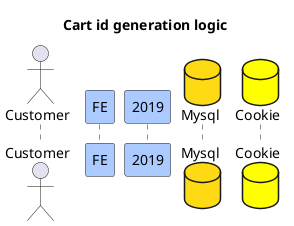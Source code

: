 @startuml
title Cart id generation logic
actor Customer
participant FE #abcaff
participant "2019" #abcaff
database "Mysql" #fdda14
database "Cookie" #yellow

autonumber

@enduml

